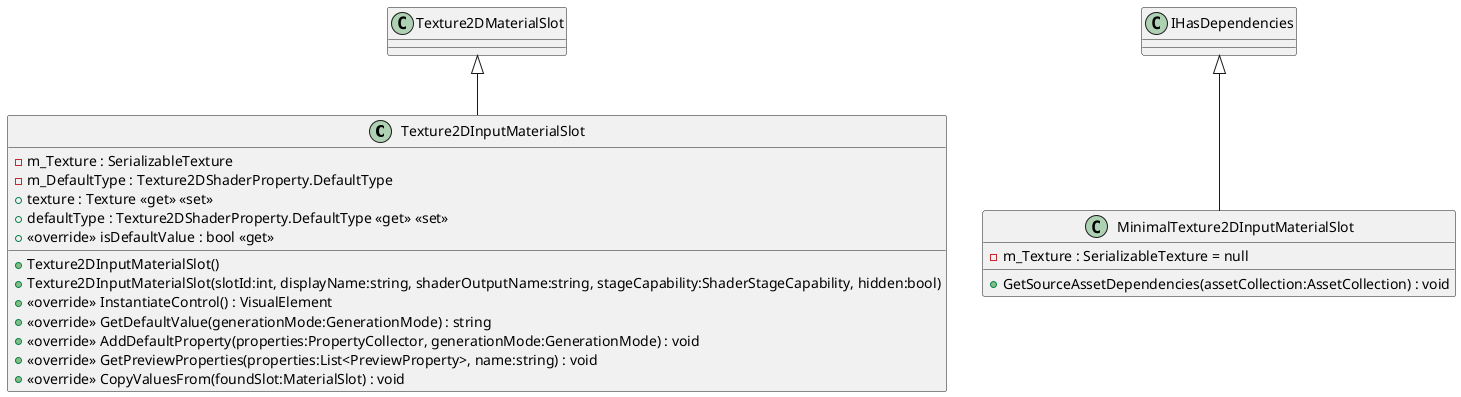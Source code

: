 @startuml
class Texture2DInputMaterialSlot {
    - m_Texture : SerializableTexture
    - m_DefaultType : Texture2DShaderProperty.DefaultType
    + texture : Texture <<get>> <<set>>
    + defaultType : Texture2DShaderProperty.DefaultType <<get>> <<set>>
    + <<override>> isDefaultValue : bool <<get>>
    + Texture2DInputMaterialSlot()
    + Texture2DInputMaterialSlot(slotId:int, displayName:string, shaderOutputName:string, stageCapability:ShaderStageCapability, hidden:bool)
    + <<override>> InstantiateControl() : VisualElement
    + <<override>> GetDefaultValue(generationMode:GenerationMode) : string
    + <<override>> AddDefaultProperty(properties:PropertyCollector, generationMode:GenerationMode) : void
    + <<override>> GetPreviewProperties(properties:List<PreviewProperty>, name:string) : void
    + <<override>> CopyValuesFrom(foundSlot:MaterialSlot) : void
}
class MinimalTexture2DInputMaterialSlot {
    - m_Texture : SerializableTexture = null
    + GetSourceAssetDependencies(assetCollection:AssetCollection) : void
}
Texture2DMaterialSlot <|-- Texture2DInputMaterialSlot
IHasDependencies <|-- MinimalTexture2DInputMaterialSlot
@enduml
